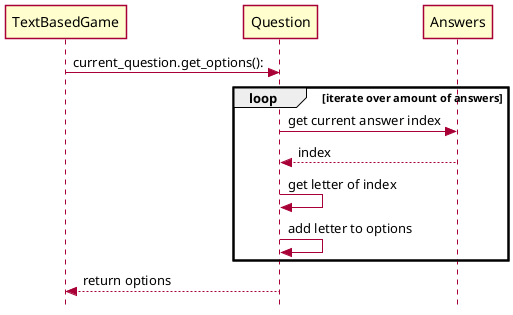 @startuml
skin rose
skinparam style strictuml

participant TextBasedGame
participant Question
participant Answers

TextBasedGame -> Question: current_question.get_options():
loop iterate over amount of answers
  Question -> Answers: get current answer index
  Answers --> Question: index
  Question -> Question: get letter of index
  Question -> Question: add letter to options
end
Question --> TextBasedGame: return options
@enduml